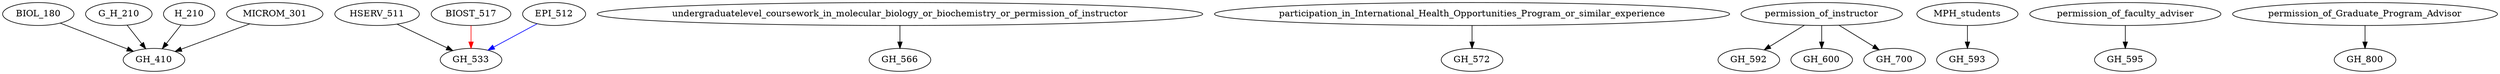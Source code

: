 digraph G {
    edge [color=black];
    BIOL_180 -> GH_410;
    G_H_210 -> GH_410;
    H_210 -> GH_410;
    MICROM_301 -> GH_410;
    edge [color=black];
    HSERV_511 -> GH_533;
    edge [color=red];
    BIOST_517 -> GH_533;
    edge [color=blue];
    EPI_512 -> GH_533;
    edge [color=black];
    undergraduatelevel_coursework_in_molecular_biology_or_biochemistry_or_permission_of_instructor -> GH_566;
    edge [color=black];
    participation_in_International_Health_Opportunities_Program_or_similar_experience -> GH_572;
    edge [color=black];
    permission_of_instructor -> GH_592;
    edge [color=black];
    MPH_students -> GH_593;
    edge [color=black];
    permission_of_faculty_adviser -> GH_595;
    edge [color=black];
    permission_of_instructor -> GH_600;
    edge [color=black];
    permission_of_instructor -> GH_700;
    edge [color=black];
    permission_of_Graduate_Program_Advisor -> GH_800;
}
